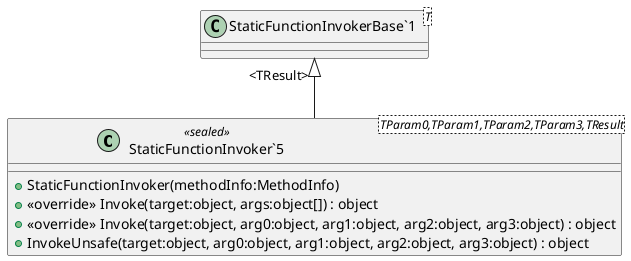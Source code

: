@startuml
class "StaticFunctionInvoker`5"<TParam0,TParam1,TParam2,TParam3,TResult> <<sealed>> {
    + StaticFunctionInvoker(methodInfo:MethodInfo)
    + <<override>> Invoke(target:object, args:object[]) : object
    + <<override>> Invoke(target:object, arg0:object, arg1:object, arg2:object, arg3:object) : object
    + InvokeUnsafe(target:object, arg0:object, arg1:object, arg2:object, arg3:object) : object
}
class "StaticFunctionInvokerBase`1"<T> {
}
"StaticFunctionInvokerBase`1" "<TResult>" <|-- "StaticFunctionInvoker`5"
@enduml
